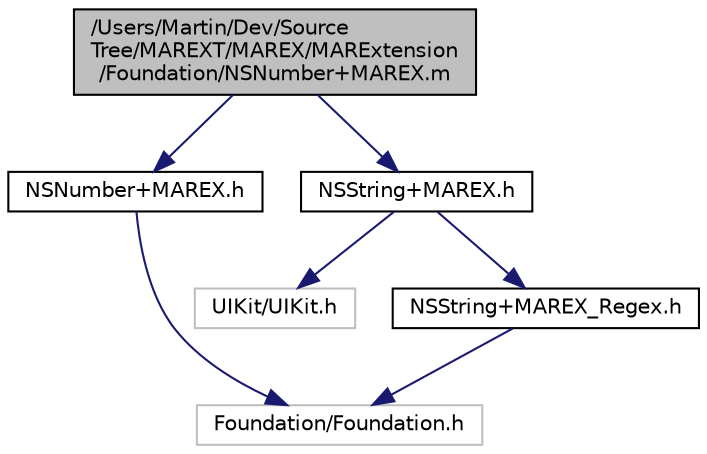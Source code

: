 digraph "/Users/Martin/Dev/SourceTree/MAREXT/MAREX/MARExtension/Foundation/NSNumber+MAREX.m"
{
  edge [fontname="Helvetica",fontsize="10",labelfontname="Helvetica",labelfontsize="10"];
  node [fontname="Helvetica",fontsize="10",shape=record];
  Node0 [label="/Users/Martin/Dev/Source\lTree/MAREXT/MAREX/MARExtension\l/Foundation/NSNumber+MAREX.m",height=0.2,width=0.4,color="black", fillcolor="grey75", style="filled", fontcolor="black"];
  Node0 -> Node1 [color="midnightblue",fontsize="10",style="solid",fontname="Helvetica"];
  Node1 [label="NSNumber+MAREX.h",height=0.2,width=0.4,color="black", fillcolor="white", style="filled",URL="$_n_s_number_09_m_a_r_e_x_8h.html"];
  Node1 -> Node2 [color="midnightblue",fontsize="10",style="solid",fontname="Helvetica"];
  Node2 [label="Foundation/Foundation.h",height=0.2,width=0.4,color="grey75", fillcolor="white", style="filled"];
  Node0 -> Node3 [color="midnightblue",fontsize="10",style="solid",fontname="Helvetica"];
  Node3 [label="NSString+MAREX.h",height=0.2,width=0.4,color="black", fillcolor="white", style="filled",URL="$_n_s_string_09_m_a_r_e_x_8h.html"];
  Node3 -> Node4 [color="midnightblue",fontsize="10",style="solid",fontname="Helvetica"];
  Node4 [label="UIKit/UIKit.h",height=0.2,width=0.4,color="grey75", fillcolor="white", style="filled"];
  Node3 -> Node5 [color="midnightblue",fontsize="10",style="solid",fontname="Helvetica"];
  Node5 [label="NSString+MAREX_Regex.h",height=0.2,width=0.4,color="black", fillcolor="white", style="filled",URL="$_n_s_string_09_m_a_r_e_x___regex_8h.html"];
  Node5 -> Node2 [color="midnightblue",fontsize="10",style="solid",fontname="Helvetica"];
}
